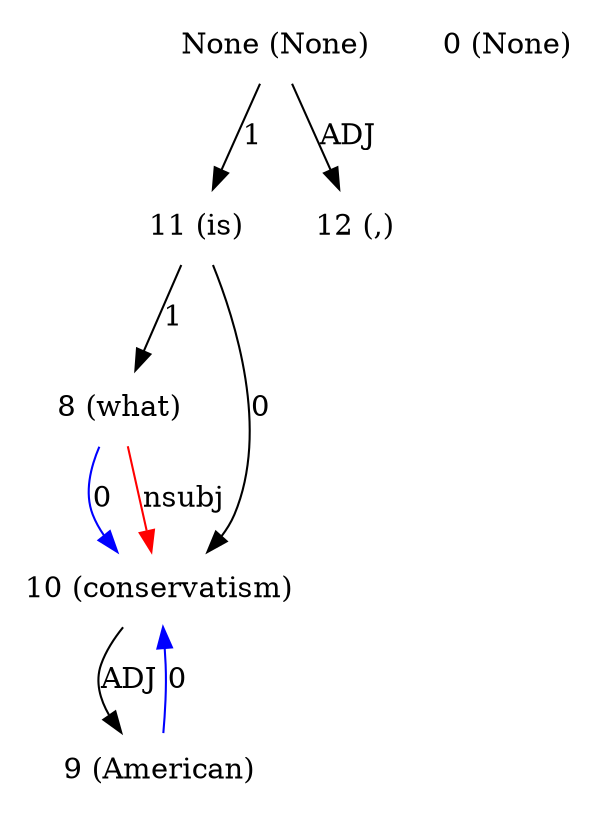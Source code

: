 digraph G{
edge [dir=forward]
node [shape=plaintext]

None [label="None (None)"]
None -> 11 [label="1"]
None [label="None (None)"]
None -> 12 [label="ADJ"]
0 [label="0 (None)"]
8 [label="8 (what)"]
8 -> 10 [label="0", color="blue"]
9 [label="9 (American)"]
9 -> 10 [label="0", color="blue"]
10 [label="10 (conservatism)"]
10 -> 9 [label="ADJ"]
8 -> 10 [label="nsubj", color="red"]
11 [label="11 (is)"]
11 -> 8 [label="1"]
11 -> 10 [label="0"]
12 [label="12 (,)"]
}

